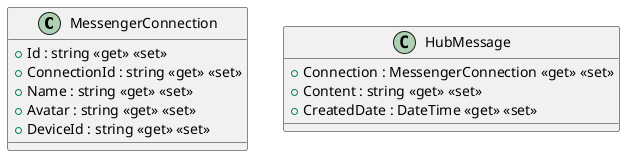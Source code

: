 @startuml
class MessengerConnection {
    + Id : string <<get>> <<set>>
    + ConnectionId : string <<get>> <<set>>
    + Name : string <<get>> <<set>>
    + Avatar : string <<get>> <<set>>
    + DeviceId : string <<get>> <<set>>
}
class HubMessage {
    + Connection : MessengerConnection <<get>> <<set>>
    + Content : string <<get>> <<set>>
    + CreatedDate : DateTime <<get>> <<set>>
}
@enduml
